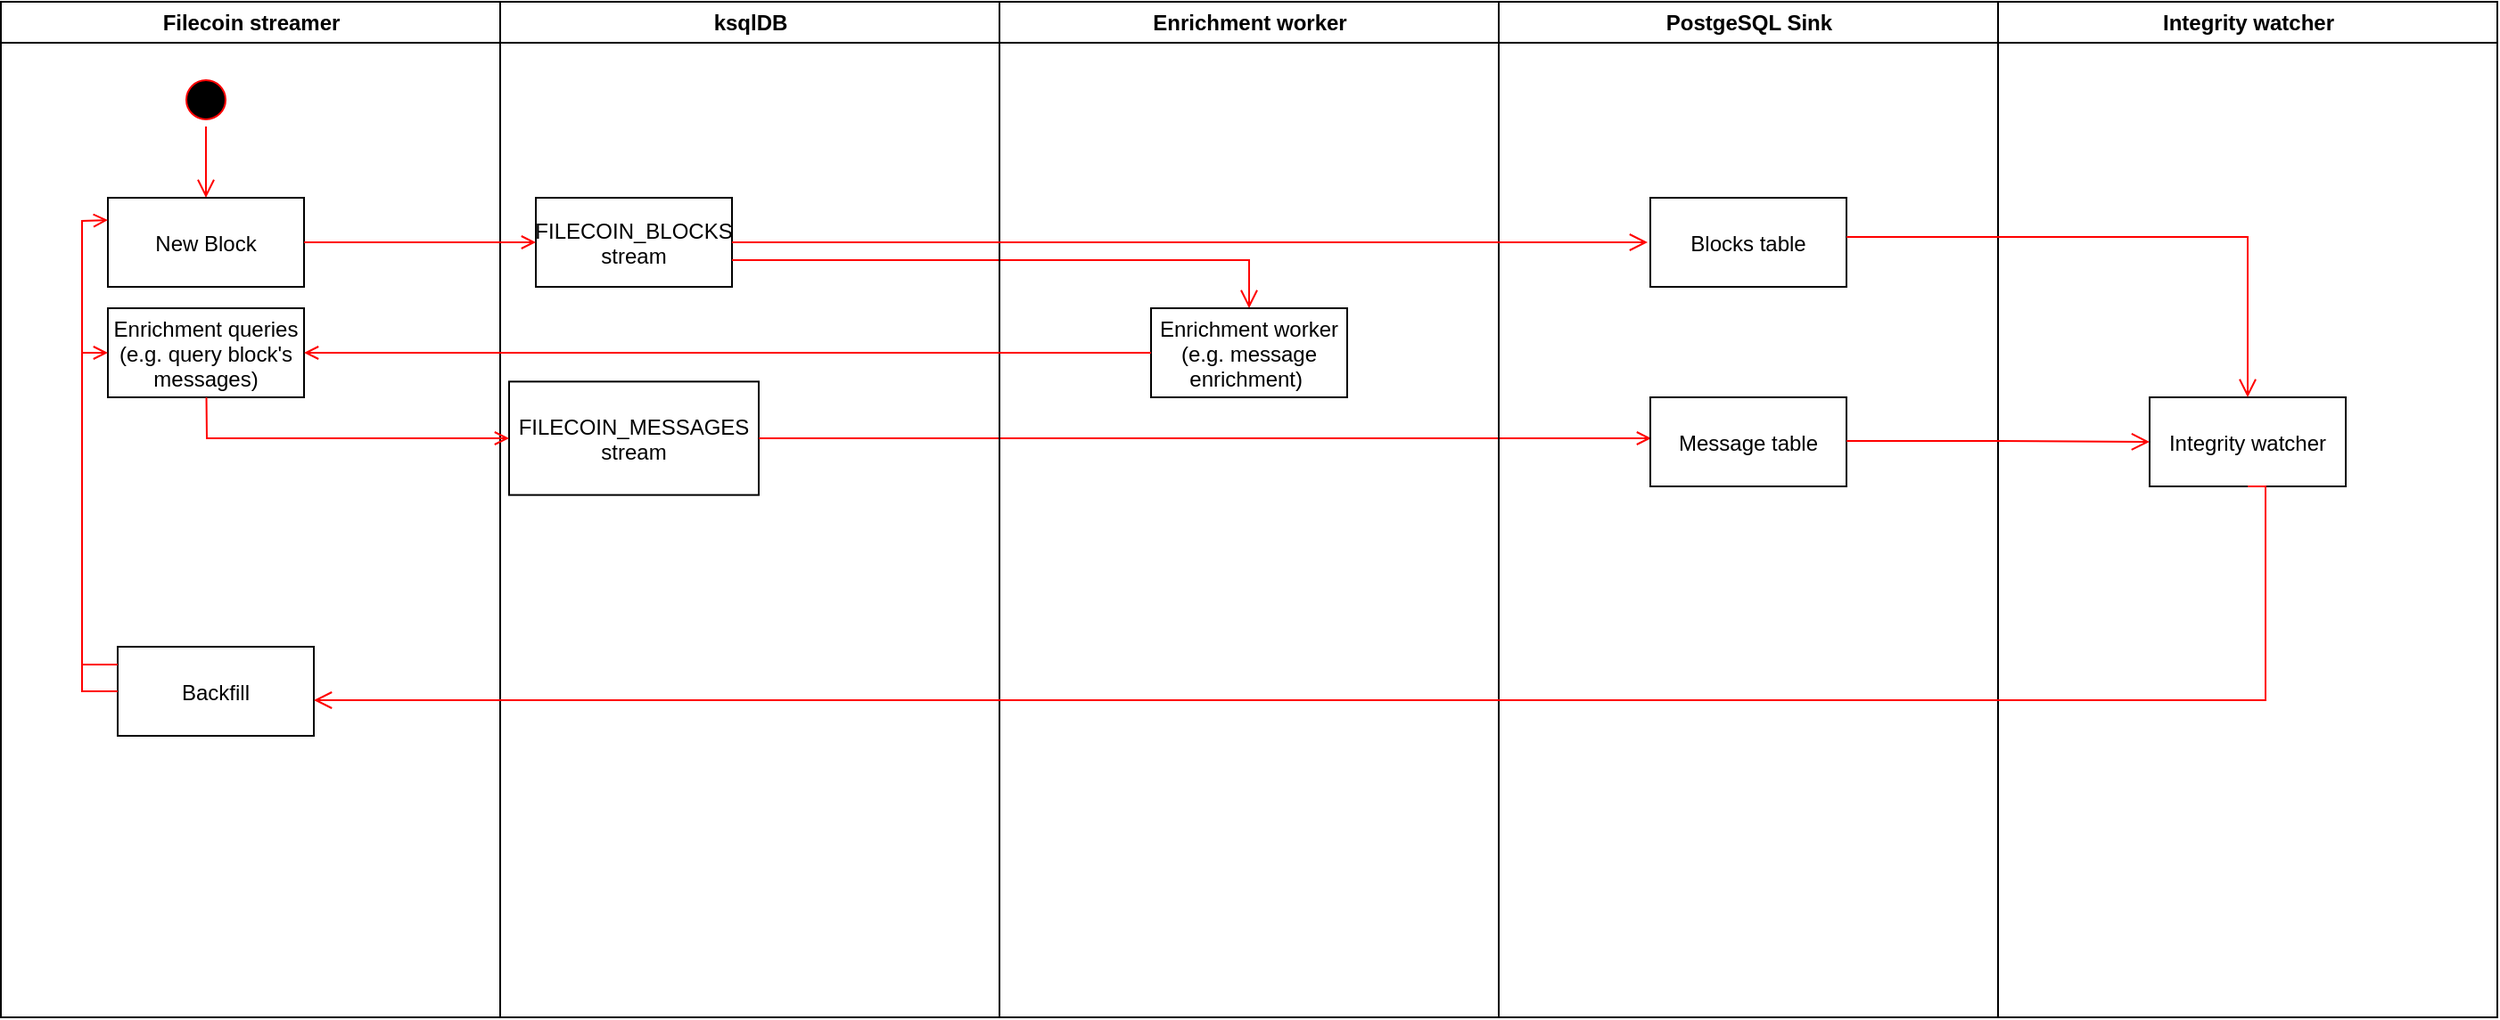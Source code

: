 <mxfile version="13.5.8" type="device"><diagram name="Page-1" id="e7e014a7-5840-1c2e-5031-d8a46d1fe8dd"><mxGraphModel dx="1186" dy="738" grid="1" gridSize="10" guides="1" tooltips="1" connect="1" arrows="1" fold="1" page="1" pageScale="1" pageWidth="1169" pageHeight="826" background="#ffffff" math="0" shadow="0"><root><mxCell id="0"/><mxCell id="1" parent="0"/><mxCell id="2" value="Filecoin streamer" style="swimlane;whiteSpace=wrap" parent="1" vertex="1"><mxGeometry x="164.5" y="128" width="280" height="570" as="geometry"/></mxCell><mxCell id="5" value="" style="ellipse;shape=startState;fillColor=#000000;strokeColor=#ff0000;" parent="2" vertex="1"><mxGeometry x="100" y="40" width="30" height="30" as="geometry"/></mxCell><mxCell id="6" value="" style="edgeStyle=elbowEdgeStyle;elbow=horizontal;verticalAlign=bottom;endArrow=open;endSize=8;strokeColor=#FF0000;endFill=1;rounded=0" parent="2" source="5" target="7" edge="1"><mxGeometry x="100" y="40" as="geometry"><mxPoint x="115" y="110" as="targetPoint"/></mxGeometry></mxCell><mxCell id="7" value="New Block" style="" parent="2" vertex="1"><mxGeometry x="60" y="110" width="110" height="50" as="geometry"/></mxCell><mxCell id="8" value="Enrichment queries&#xa;(e.g. query block's &#xa;messages)" style="" parent="2" vertex="1"><mxGeometry x="60" y="172" width="110" height="50" as="geometry"/></mxCell><mxCell id="zawS-HhNiU6VXDLKg1zR-64" value="Backfill" style="" vertex="1" parent="2"><mxGeometry x="65.5" y="362" width="110" height="50" as="geometry"/></mxCell><mxCell id="zawS-HhNiU6VXDLKg1zR-65" value="" style="endArrow=open;strokeColor=#FF0000;endFill=1;rounded=0;exitX=0;exitY=0.5;exitDx=0;exitDy=0;entryX=0;entryY=0.5;entryDx=0;entryDy=0;" edge="1" parent="2" source="zawS-HhNiU6VXDLKg1zR-64" target="8"><mxGeometry relative="1" as="geometry"><mxPoint x="110.26" y="302" as="sourcePoint"/><mxPoint x="45.5" y="182" as="targetPoint"/><Array as="points"><mxPoint x="45.5" y="387"/><mxPoint x="45.5" y="197"/></Array></mxGeometry></mxCell><mxCell id="zawS-HhNiU6VXDLKg1zR-66" value="" style="endArrow=open;strokeColor=#FF0000;endFill=1;rounded=0;exitX=0;exitY=0.5;exitDx=0;exitDy=0;entryX=0;entryY=0.25;entryDx=0;entryDy=0;" edge="1" parent="2" target="7"><mxGeometry relative="1" as="geometry"><mxPoint x="65.5" y="372" as="sourcePoint"/><mxPoint x="60" y="182" as="targetPoint"/><Array as="points"><mxPoint x="45.5" y="372"/><mxPoint x="45.5" y="267"/><mxPoint x="45.5" y="123"/></Array></mxGeometry></mxCell><mxCell id="3" value="ksqlDB" style="swimlane;whiteSpace=wrap" parent="1" vertex="1"><mxGeometry x="444.5" y="128" width="280" height="570" as="geometry"/></mxCell><mxCell id="15" value="FILECOIN_BLOCKS &#xa;stream" style="" parent="3" vertex="1"><mxGeometry x="20" y="110" width="110" height="50" as="geometry"/></mxCell><mxCell id="16" value="FILECOIN_MESSAGES&#xa;stream" style="" parent="3" vertex="1"><mxGeometry x="5" y="213.18" width="140" height="63.64" as="geometry"/></mxCell><mxCell id="24" value="" style="endArrow=open;strokeColor=#FF0000;endFill=1;rounded=0;exitX=1;exitY=0.5;exitDx=0;exitDy=0;" parent="3" source="16" edge="1"><mxGeometry relative="1" as="geometry"><mxPoint x="385.5" y="262" as="sourcePoint"/><mxPoint x="645.5" y="245" as="targetPoint"/></mxGeometry></mxCell><mxCell id="zawS-HhNiU6VXDLKg1zR-55" value="" style="edgeStyle=elbowEdgeStyle;elbow=horizontal;verticalAlign=bottom;endArrow=open;endSize=8;strokeColor=#FF0000;endFill=1;rounded=0;exitX=1;exitY=0.5;exitDx=0;exitDy=0;entryX=0.5;entryY=0;entryDx=0;entryDy=0;" edge="1" parent="3" target="zawS-HhNiU6VXDLKg1zR-47"><mxGeometry x="130" y="100" as="geometry"><mxPoint x="643.5" y="145" as="targetPoint"/><mxPoint x="130" y="145" as="sourcePoint"/><Array as="points"><mxPoint x="420" y="145"/></Array></mxGeometry></mxCell><mxCell id="4" value="Enrichment worker" style="swimlane;whiteSpace=wrap" parent="1" vertex="1"><mxGeometry x="724.5" y="128" width="280" height="570" as="geometry"/></mxCell><mxCell id="zawS-HhNiU6VXDLKg1zR-47" value="Enrichment worker &#xa;(e.g. message &#xa;enrichment) " style="" vertex="1" parent="4"><mxGeometry x="85" y="172" width="110" height="50" as="geometry"/></mxCell><mxCell id="zawS-HhNiU6VXDLKg1zR-41" value="PostgeSQL Sink" style="swimlane;whiteSpace=wrap" vertex="1" parent="1"><mxGeometry x="1004.5" y="128" width="280" height="570" as="geometry"/></mxCell><mxCell id="zawS-HhNiU6VXDLKg1zR-49" value="PostgeSQL Sink" style="swimlane;whiteSpace=wrap" vertex="1" parent="zawS-HhNiU6VXDLKg1zR-41"><mxGeometry width="280" height="570" as="geometry"/></mxCell><mxCell id="zawS-HhNiU6VXDLKg1zR-42" value="Message table" style="" vertex="1" parent="zawS-HhNiU6VXDLKg1zR-49"><mxGeometry x="85" y="222" width="110" height="50" as="geometry"/></mxCell><mxCell id="zawS-HhNiU6VXDLKg1zR-54" value="Blocks table" style="" vertex="1" parent="zawS-HhNiU6VXDLKg1zR-49"><mxGeometry x="85" y="110" width="110" height="50" as="geometry"/></mxCell><mxCell id="9" value="" style="endArrow=open;strokeColor=#FF0000;endFill=1;rounded=0;entryX=0;entryY=0.5;entryDx=0;entryDy=0;" parent="1" source="7" target="15" edge="1"><mxGeometry relative="1" as="geometry"/></mxCell><mxCell id="zawS-HhNiU6VXDLKg1zR-48" value="" style="edgeStyle=none;strokeColor=#FF0000;endArrow=open;endFill=1;rounded=0;exitX=0;exitY=0.5;exitDx=0;exitDy=0;entryX=1;entryY=0.5;entryDx=0;entryDy=0;" edge="1" parent="1" source="zawS-HhNiU6VXDLKg1zR-47" target="8"><mxGeometry width="100" height="100" relative="1" as="geometry"><mxPoint x="750" y="390" as="sourcePoint"/><mxPoint x="350" y="315" as="targetPoint"/></mxGeometry></mxCell><mxCell id="11" value="" style="endArrow=open;strokeColor=#FF0000;endFill=1;rounded=0;entryX=0;entryY=0.5;entryDx=0;entryDy=0;" parent="1" source="8" target="16" edge="1"><mxGeometry relative="1" as="geometry"><Array as="points"><mxPoint x="280" y="373"/></Array></mxGeometry></mxCell><mxCell id="26" value="" style="edgeStyle=elbowEdgeStyle;elbow=horizontal;verticalAlign=bottom;endArrow=open;endSize=8;strokeColor=#FF0000;endFill=1;rounded=0;exitX=1;exitY=0.5;exitDx=0;exitDy=0;" parent="1" source="15" edge="1"><mxGeometry x="574.5" y="218" as="geometry"><mxPoint x="1088" y="263" as="targetPoint"/><mxPoint x="592" y="263" as="sourcePoint"/></mxGeometry></mxCell><mxCell id="zawS-HhNiU6VXDLKg1zR-57" value="Integrity watcher" style="swimlane;whiteSpace=wrap" vertex="1" parent="1"><mxGeometry x="1284.5" y="128" width="280" height="570" as="geometry"/></mxCell><mxCell id="zawS-HhNiU6VXDLKg1zR-60" value="Integrity watcher" style="" vertex="1" parent="zawS-HhNiU6VXDLKg1zR-57"><mxGeometry x="85" y="222" width="110" height="50" as="geometry"/></mxCell><mxCell id="zawS-HhNiU6VXDLKg1zR-61" value="" style="edgeStyle=elbowEdgeStyle;elbow=horizontal;verticalAlign=bottom;endArrow=open;endSize=8;strokeColor=#FF0000;endFill=1;rounded=0;entryX=0;entryY=0.5;entryDx=0;entryDy=0;" edge="1" parent="zawS-HhNiU6VXDLKg1zR-57"><mxGeometry x="-325" y="201.5" as="geometry"><mxPoint x="85" y="247" as="targetPoint"/><mxPoint x="-85" y="246.5" as="sourcePoint"/></mxGeometry></mxCell><mxCell id="zawS-HhNiU6VXDLKg1zR-62" value="" style="edgeStyle=elbowEdgeStyle;elbow=horizontal;verticalAlign=bottom;endArrow=open;endSize=8;strokeColor=#FF0000;endFill=1;rounded=0;entryX=0.5;entryY=0;entryDx=0;entryDy=0;" edge="1" parent="zawS-HhNiU6VXDLKg1zR-57" target="zawS-HhNiU6VXDLKg1zR-60"><mxGeometry x="-1609.5" y="-41" as="geometry"><mxPoint x="135.5" y="133" as="targetPoint"/><mxPoint x="-85" y="132" as="sourcePoint"/><Array as="points"><mxPoint x="140" y="172"/></Array></mxGeometry></mxCell><mxCell id="zawS-HhNiU6VXDLKg1zR-63" value="" style="edgeStyle=elbowEdgeStyle;elbow=horizontal;verticalAlign=bottom;endArrow=open;endSize=8;strokeColor=#FF0000;endFill=1;rounded=0;exitX=0.5;exitY=1;exitDx=0;exitDy=0;" edge="1" parent="1" source="zawS-HhNiU6VXDLKg1zR-60"><mxGeometry x="-1599.5" y="-31" as="geometry"><mxPoint x="340" y="520" as="targetPoint"/><mxPoint x="1209.5" y="270" as="sourcePoint"/><Array as="points"><mxPoint x="1434.5" y="310"/></Array></mxGeometry></mxCell></root></mxGraphModel></diagram></mxfile>